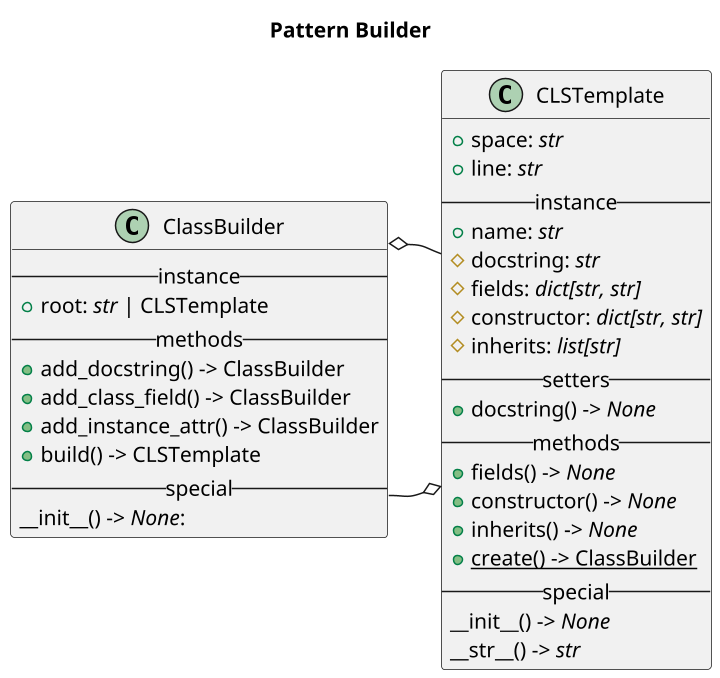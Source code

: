@startuml

scale 1.5

title Pattern Builder

class CLSTemplate {
    +space: <i>str</i>
    +line: <i>str</i>
    --instance--
    +name: <i>str</i>
    #docstring: <i>str</i>
    #fields: <i>dict[str, str]</i>
    #constructor: <i>dict[str, str]</i>
    #inherits: <i>list[str]</i>
    --setters--
    +docstring() -> <i>None</i>
    --methods--
    +fields() -> <i>None</i>
    +constructor() -> <i>None</i>
    +inherits() -> <i>None</i>
    +{static}create() -> ClassBuilder
    --special--
    __init__() -> <i>None</i>
    __str__() -> <i>str</i>
}

class ClassBuilder{
    --instance--
    +root: <i>str</i> | CLSTemplate
    --methods--
    +add_docstring() -> ClassBuilder
    +add_class_field() -> ClassBuilder
    +add_instance_attr() -> ClassBuilder
    +build() -> CLSTemplate
    --special--
    __init__() -> <i>None</i>:
}

CLSTemplate o-left- ClassBuilder
ClassBuilder o-- CLSTemplate

@enduml